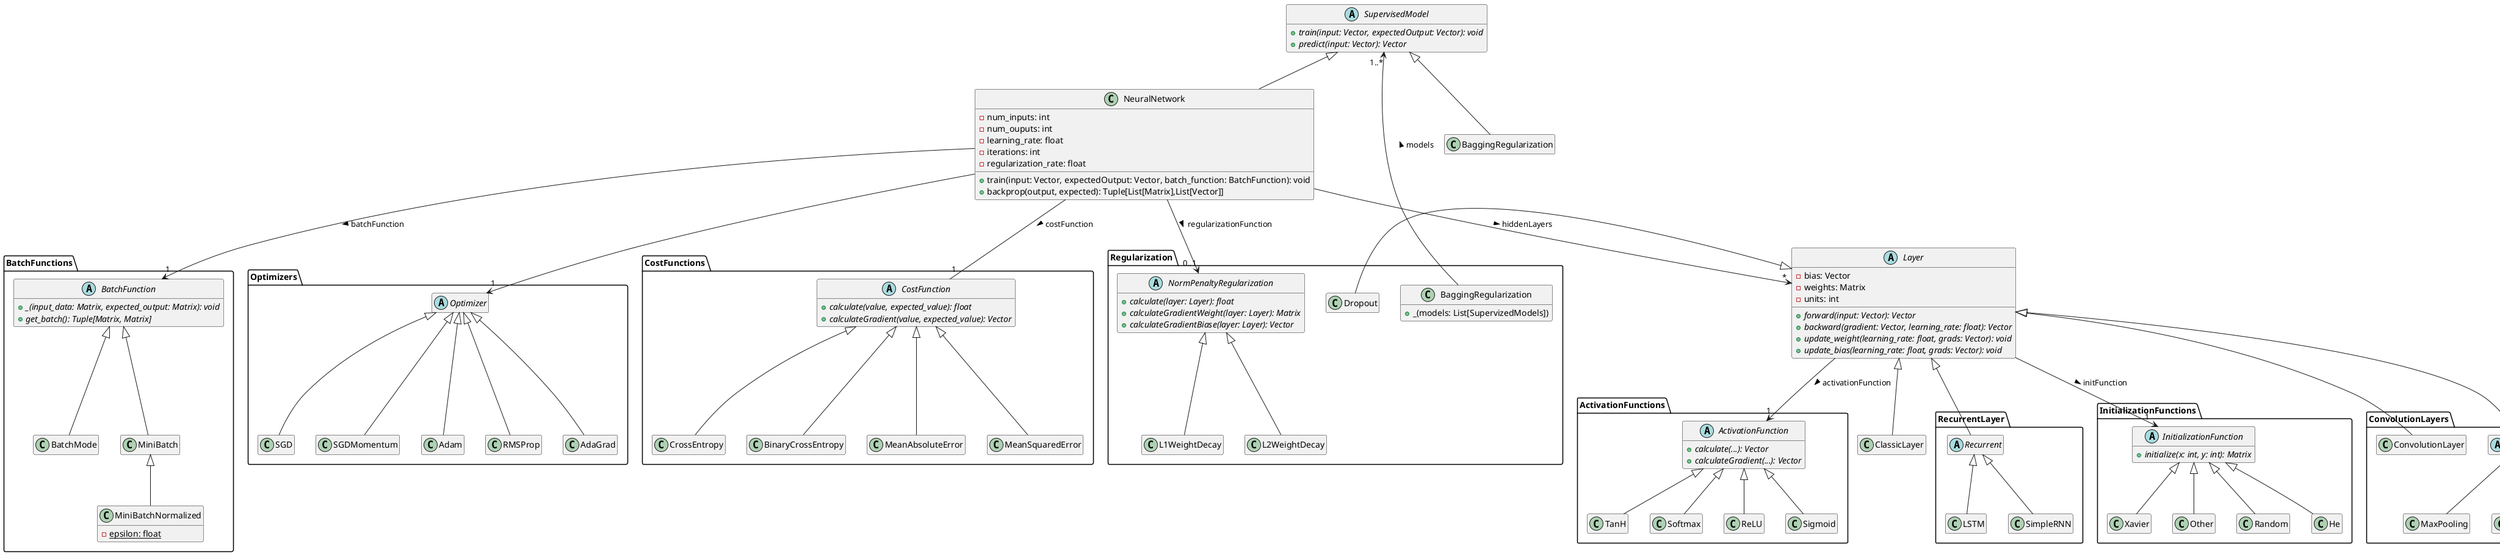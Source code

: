 @startuml
!pragma teoz true
' skinparam shadowing false
' skinparam monochrome true
' hide footbox
hide empty members

' CostFunctions #01c472
' BatchFunctions #c15360
' Optimizers #528e8c
' RecurrentLayer #e91451
' InitializationFunctions #8da83e
' ConvolutionLayers #6865f0
' ActivationFunctions #c4a499
' Regularization #8b9bdc

SupervisedModel <|-- NeuralNetwork


Layer <|-- ClassicLayer


package RecurrentLayer {
abstract class Recurrent

Layer <|-- Recurrent

Recurrent <|-- LSTM
Recurrent <|-- SimpleRNN
}

package InitializationFunctions {
Layer --> "1" InitializationFunction: initFunction >

abstract class InitializationFunction {
	{abstract} + initialize(x: int, y: int): Matrix
}

InitializationFunction <|-- Random
InitializationFunction <|-- He
InitializationFunction <|-- Xavier
InitializationFunction <|-- Other

}

NeuralNetwork --> "*" Layer : hiddenLayers >

package CostFunctions {
NeuralNetwork -- "1" CostFunction : costFunction >


abstract class CostFunction  {
      {abstract} + calculate(value, expected_value): float
      {abstract} + calculateGradient(value, expected_value): Vector
}

CostFunction <|-- MeanAbsoluteError
CostFunction <|-- MeanSquaredError
CostFunction <|-- CrossEntropy
CostFunction <|-- BinaryCrossEntropy
}



SupervisedModel <|-- BaggingRegularization
' CostFunction --> "0..1" NormPenaltyRegularization : regularizationFunction >


abstract class SupervisedModel {
      {abstract} + train(input: Vector, expectedOutput: Vector): void
      {abstract} + predict(input: Vector): Vector
}

class NeuralNetwork {
      - num_inputs: int
      - num_ouputs: int
      - learning_rate: float
      - iterations: int
      - regularization_rate: float

      + train(input: Vector, expectedOutput: Vector, batch_function: BatchFunction): void
      + backprop(output, expected): Tuple[List[Matrix],List[Vector]]
}

abstract class Layer {
      - bias: Vector
      - weights: Matrix
      - units: int
      
      {abstract} + forward(input: Vector): Vector
      {abstract} + backward(gradient: Vector, learning_rate: float): Vector
      {abstract} + update_weight(learning_rate: float, grads: Vector): void
      {abstract} + update_bias(learning_rate: float, grads: Vector): void
}

package ConvolutionLayers {
class ConvolutionLayer

abstract class PoolingLayer
Layer <|-- ConvolutionLayer
Layer <|-- PoolingLayer

PoolingLayer <|-- MaxPooling
PoolingLayer <|-- AvgPooling
}

package ActivationFunctions {
abstract class ActivationFunction {
      {abstract} + calculate(...): Vector
      {abstract} + calculateGradient(...): Vector
}

Layer --> "1" ActivationFunction : activationFunction >

ActivationFunction <|-- ReLU
ActivationFunction <|-- Sigmoid
ActivationFunction <|-- TanH
ActivationFunction <|-- Softmax
}

package Regularization {
class BaggingRegularization {
      + _(models: List[SupervizedModels])
}

BaggingRegularization --> "1..*" SupervisedModel : models >

abstract class NormPenaltyRegularization {
	 {abstract} + calculate(layer: Layer): float
	 {abstract} + calculateGradientWeight(layer: Layer): Matrix
	 {abstract} + calculateGradientBiase(layer: Layer): Vector
}

NeuralNetwork --> "0..1" NormPenaltyRegularization: regularizationFunction >

NormPenaltyRegularization <|-- L1WeightDecay
NormPenaltyRegularization <|-- L2WeightDecay

Layer <|-- Dropout
}

package BatchFunctions {
abstract class BatchFunction {
	 {abstract} + _(input_data: Matrix, expected_output: Matrix): void
	 {abstract} + get_batch(): Tuple[Matrix, Matrix]
}

class BatchMode
class MiniBatch

class MiniBatchNormalized {
      {static} - epsilon: float
}

NeuralNetwork --> "1" BatchFunction: batchFunction >

BatchFunction <|-- BatchMode
BatchFunction <|-- MiniBatch
MiniBatch <|-- MiniBatchNormalized
}

package Optimizers {
abstract class Optimizer

NeuralNetwork --> "1" Optimizer

Optimizer <|-- Adam
Optimizer <|-- RMSProp
Optimizer <|-- AdaGrad
Optimizer <|-- SGD
Optimizer <|-- SGDMomentum
}



@enduml